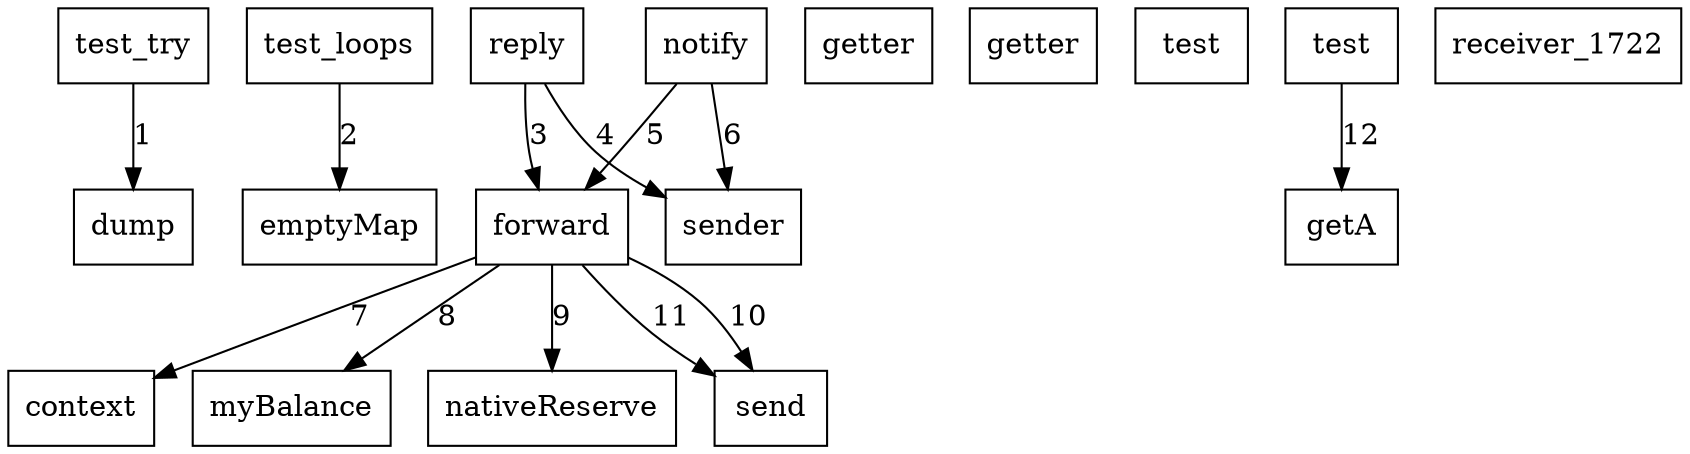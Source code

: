 digraph "CallGraph" {
    node [shape=box];
    node_1 [label="test_try"];
    node_2 [label="test_loops"];
    node_3 [label="reply"];
    node_4 [label="notify"];
    node_5 [label="forward"];
    node_6 [label="getter"];
    node_7 [label="getter"];
    node_8 [label="test"];
    node_9 [label="getA"];
    node_10 [label="test"];
    node_11 [label="receiver_1722"];
    node_13 [label="dump"];
    node_15 [label="emptyMap"];
    node_17 [label="sender"];
    node_19 [label="context"];
    node_21 [label="myBalance"];
    node_23 [label="nativeReserve"];
    node_25 [label="send"];
    node_1 -> node_13 [label="1"];
    node_2 -> node_15 [label="2"];
    node_3 -> node_5 [label="3"];
    node_3 -> node_17 [label="4"];
    node_4 -> node_5 [label="5"];
    node_4 -> node_17 [label="6"];
    node_5 -> node_19 [label="7"];
    node_5 -> node_21 [label="8"];
    node_5 -> node_23 [label="9"];
    node_5 -> node_25 [label="10"];
    node_5 -> node_25 [label="11"];
    node_10 -> node_9 [label="12"];
}
